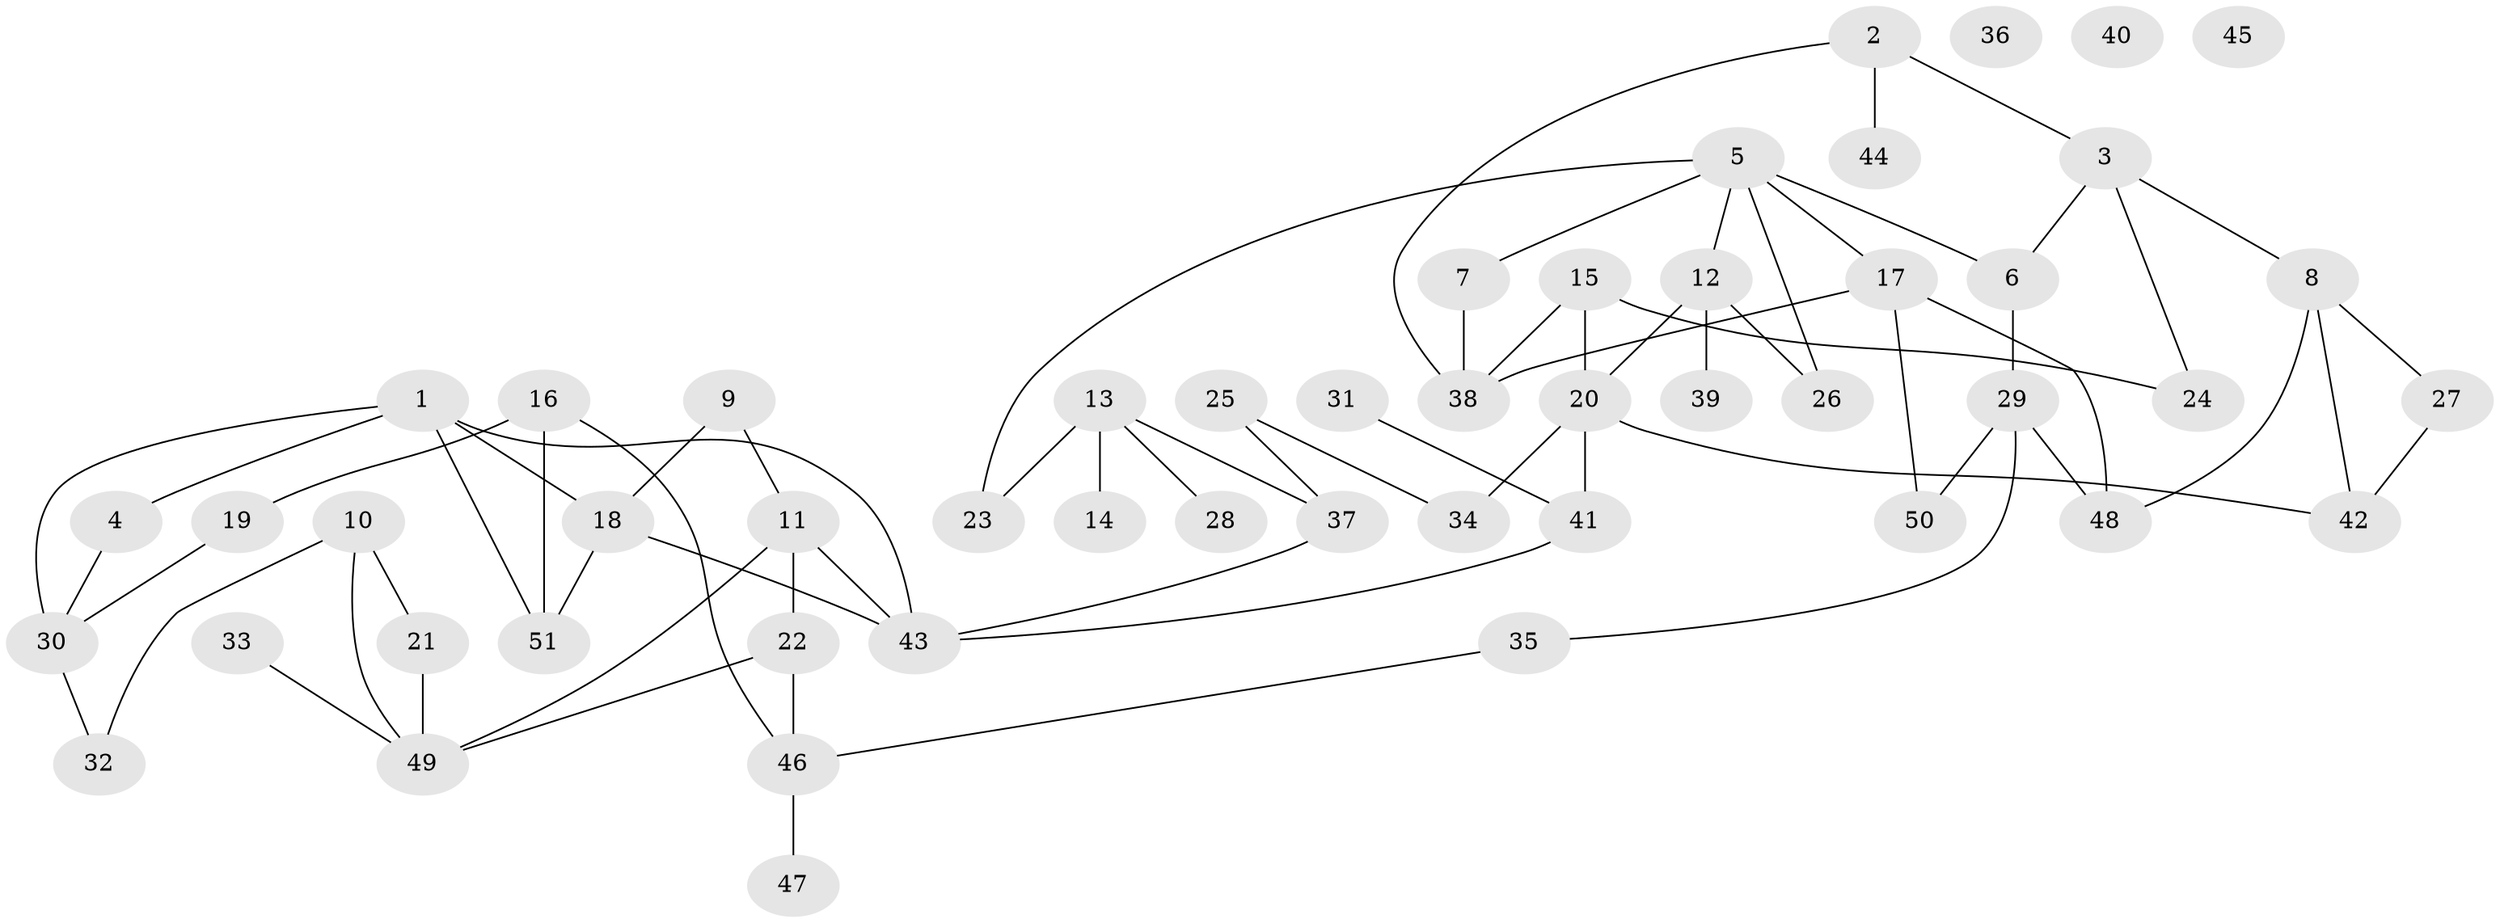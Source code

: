 // coarse degree distribution, {2: 0.4666666666666667, 0: 0.2, 3: 0.06666666666666667, 5: 0.06666666666666667, 4: 0.06666666666666667, 1: 0.13333333333333333}
// Generated by graph-tools (version 1.1) at 2025/44/03/04/25 21:44:06]
// undirected, 51 vertices, 69 edges
graph export_dot {
graph [start="1"]
  node [color=gray90,style=filled];
  1;
  2;
  3;
  4;
  5;
  6;
  7;
  8;
  9;
  10;
  11;
  12;
  13;
  14;
  15;
  16;
  17;
  18;
  19;
  20;
  21;
  22;
  23;
  24;
  25;
  26;
  27;
  28;
  29;
  30;
  31;
  32;
  33;
  34;
  35;
  36;
  37;
  38;
  39;
  40;
  41;
  42;
  43;
  44;
  45;
  46;
  47;
  48;
  49;
  50;
  51;
  1 -- 4;
  1 -- 18;
  1 -- 30;
  1 -- 43;
  1 -- 51;
  2 -- 3;
  2 -- 38;
  2 -- 44;
  3 -- 6;
  3 -- 8;
  3 -- 24;
  4 -- 30;
  5 -- 6;
  5 -- 7;
  5 -- 12;
  5 -- 17;
  5 -- 23;
  5 -- 26;
  6 -- 29;
  7 -- 38;
  8 -- 27;
  8 -- 42;
  8 -- 48;
  9 -- 11;
  9 -- 18;
  10 -- 21;
  10 -- 32;
  10 -- 49;
  11 -- 22;
  11 -- 43;
  11 -- 49;
  12 -- 20;
  12 -- 26;
  12 -- 39;
  13 -- 14;
  13 -- 23;
  13 -- 28;
  13 -- 37;
  15 -- 20;
  15 -- 24;
  15 -- 38;
  16 -- 19;
  16 -- 46;
  16 -- 51;
  17 -- 38;
  17 -- 48;
  17 -- 50;
  18 -- 43;
  18 -- 51;
  19 -- 30;
  20 -- 34;
  20 -- 41;
  20 -- 42;
  21 -- 49;
  22 -- 46;
  22 -- 49;
  25 -- 34;
  25 -- 37;
  27 -- 42;
  29 -- 35;
  29 -- 48;
  29 -- 50;
  30 -- 32;
  31 -- 41;
  33 -- 49;
  35 -- 46;
  37 -- 43;
  41 -- 43;
  46 -- 47;
}

